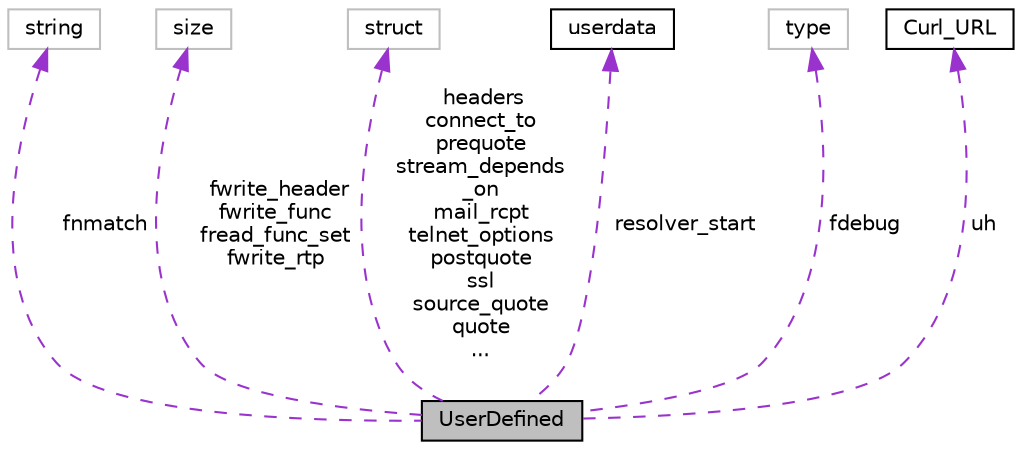 digraph "UserDefined"
{
  edge [fontname="Helvetica",fontsize="10",labelfontname="Helvetica",labelfontsize="10"];
  node [fontname="Helvetica",fontsize="10",shape=record];
  Node1 [label="UserDefined",height=0.2,width=0.4,color="black", fillcolor="grey75", style="filled", fontcolor="black"];
  Node2 -> Node1 [dir="back",color="darkorchid3",fontsize="10",style="dashed",label=" fnmatch" ,fontname="Helvetica"];
  Node2 [label="string",height=0.2,width=0.4,color="grey75", fillcolor="white", style="filled"];
  Node3 -> Node1 [dir="back",color="darkorchid3",fontsize="10",style="dashed",label=" fwrite_header\nfwrite_func\nfread_func_set\nfwrite_rtp" ,fontname="Helvetica"];
  Node3 [label="size",height=0.2,width=0.4,color="grey75", fillcolor="white", style="filled"];
  Node4 -> Node1 [dir="back",color="darkorchid3",fontsize="10",style="dashed",label=" headers\nconnect_to\nprequote\nstream_depends\l_on\nmail_rcpt\ntelnet_options\npostquote\nssl\nsource_quote\nquote\n..." ,fontname="Helvetica"];
  Node4 [label="struct",height=0.2,width=0.4,color="grey75", fillcolor="white", style="filled"];
  Node5 -> Node1 [dir="back",color="darkorchid3",fontsize="10",style="dashed",label=" resolver_start" ,fontname="Helvetica"];
  Node5 [label="userdata",height=0.2,width=0.4,color="black", fillcolor="white", style="filled",URL="$structuserdata.html"];
  Node6 -> Node1 [dir="back",color="darkorchid3",fontsize="10",style="dashed",label=" fdebug" ,fontname="Helvetica"];
  Node6 [label="type",height=0.2,width=0.4,color="grey75", fillcolor="white", style="filled"];
  Node7 -> Node1 [dir="back",color="darkorchid3",fontsize="10",style="dashed",label=" uh" ,fontname="Helvetica"];
  Node7 [label="Curl_URL",height=0.2,width=0.4,color="black", fillcolor="white", style="filled",URL="$struct_curl___u_r_l.html"];
}

